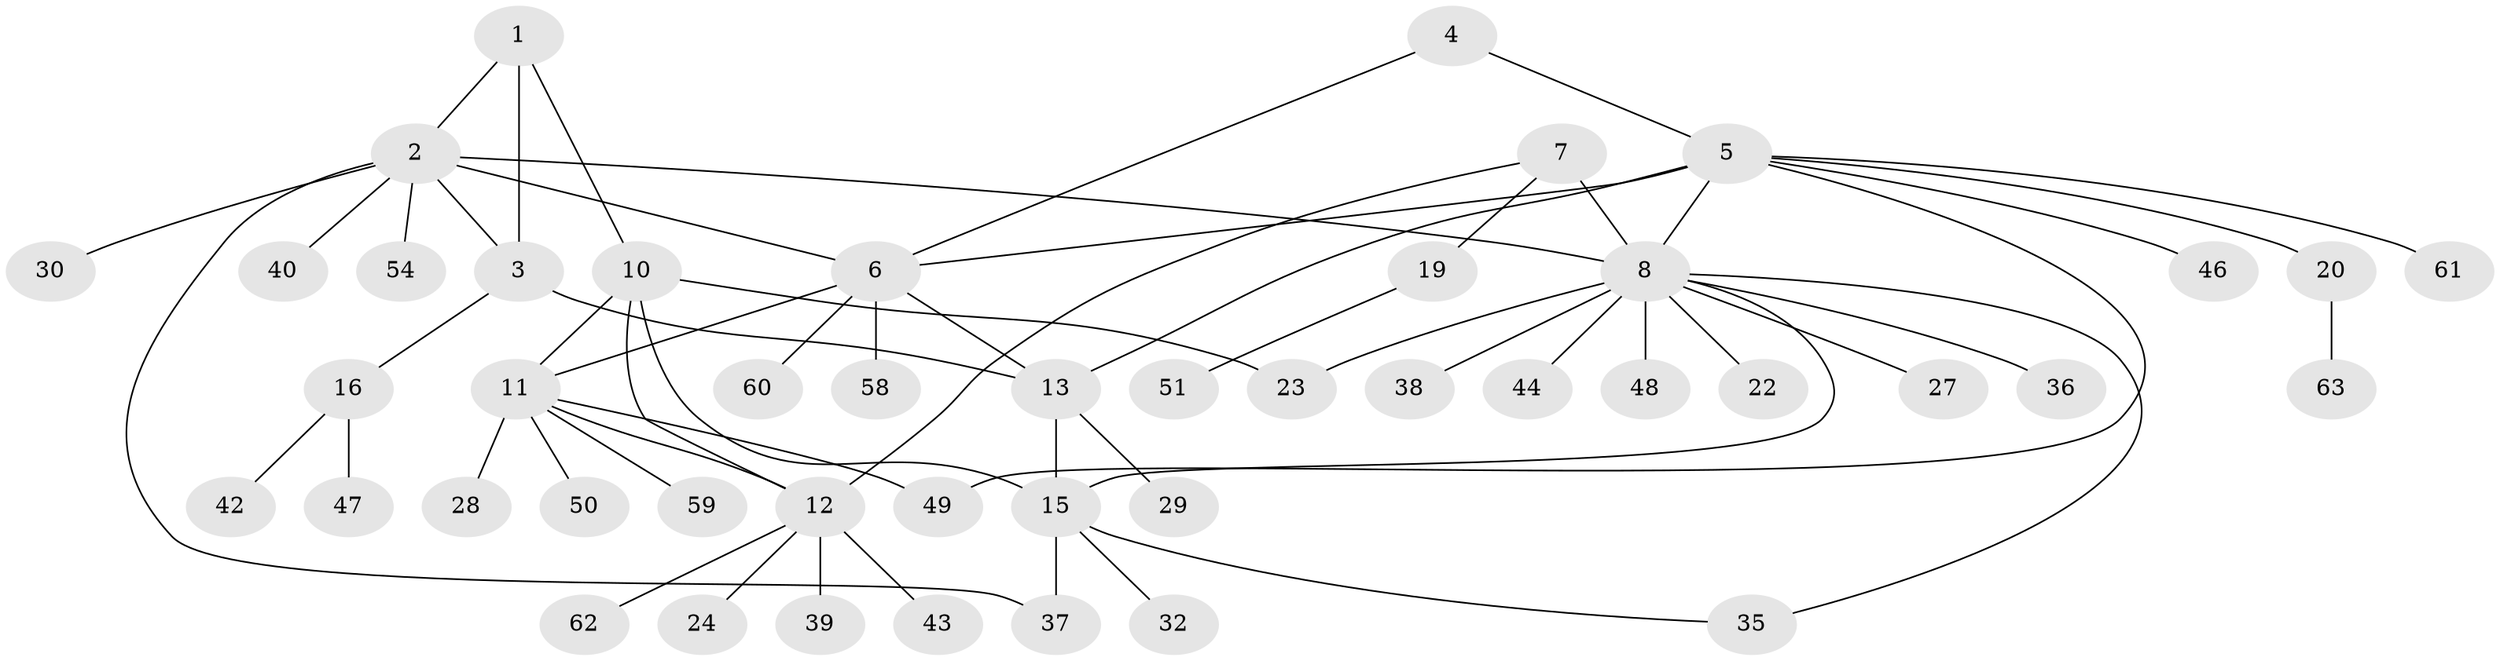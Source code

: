 // Generated by graph-tools (version 1.1) at 2025/24/03/03/25 07:24:17]
// undirected, 46 vertices, 59 edges
graph export_dot {
graph [start="1"]
  node [color=gray90,style=filled];
  1;
  2 [super="+26"];
  3 [super="+45"];
  4;
  5 [super="+34"];
  6 [super="+17"];
  7 [super="+52"];
  8 [super="+9"];
  10 [super="+21"];
  11 [super="+53"];
  12 [super="+18"];
  13 [super="+14"];
  15 [super="+25"];
  16 [super="+31"];
  19 [super="+57"];
  20 [super="+33"];
  22;
  23;
  24;
  27;
  28;
  29;
  30;
  32;
  35 [super="+64"];
  36;
  37 [super="+41"];
  38;
  39;
  40;
  42;
  43 [super="+56"];
  44;
  46 [super="+55"];
  47;
  48;
  49;
  50;
  51;
  54;
  58;
  59;
  60;
  61;
  62;
  63;
  1 -- 2;
  1 -- 3;
  1 -- 10;
  2 -- 3;
  2 -- 6;
  2 -- 8;
  2 -- 30;
  2 -- 37;
  2 -- 40;
  2 -- 54;
  3 -- 13;
  3 -- 16;
  4 -- 5;
  4 -- 6;
  5 -- 6;
  5 -- 8;
  5 -- 20;
  5 -- 46;
  5 -- 61;
  5 -- 49;
  5 -- 13;
  6 -- 11;
  6 -- 13;
  6 -- 58;
  6 -- 60;
  7 -- 8 [weight=2];
  7 -- 12;
  7 -- 19;
  8 -- 22;
  8 -- 44;
  8 -- 48;
  8 -- 36;
  8 -- 38;
  8 -- 15;
  8 -- 23;
  8 -- 27;
  8 -- 35;
  10 -- 11;
  10 -- 12;
  10 -- 15;
  10 -- 23;
  11 -- 12;
  11 -- 28;
  11 -- 49;
  11 -- 50;
  11 -- 59;
  12 -- 24;
  12 -- 39;
  12 -- 43;
  12 -- 62;
  13 -- 15 [weight=2];
  13 -- 29;
  15 -- 35;
  15 -- 37;
  15 -- 32;
  16 -- 42;
  16 -- 47;
  19 -- 51;
  20 -- 63;
}
